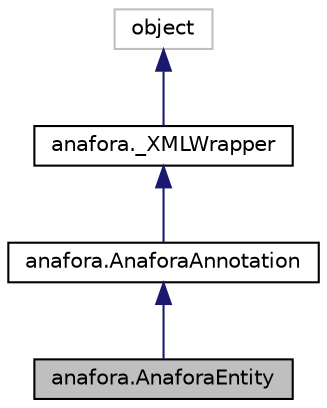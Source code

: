 digraph "anafora.AnaforaEntity"
{
  edge [fontname="Helvetica",fontsize="10",labelfontname="Helvetica",labelfontsize="10"];
  node [fontname="Helvetica",fontsize="10",shape=record];
  Node4 [label="anafora.AnaforaEntity",height=0.2,width=0.4,color="black", fillcolor="grey75", style="filled", fontcolor="black"];
  Node5 -> Node4 [dir="back",color="midnightblue",fontsize="10",style="solid",fontname="Helvetica"];
  Node5 [label="anafora.AnaforaAnnotation",height=0.2,width=0.4,color="black", fillcolor="white", style="filled",URL="$classanafora_1_1_anafora_annotation.html"];
  Node6 -> Node5 [dir="back",color="midnightblue",fontsize="10",style="solid",fontname="Helvetica"];
  Node6 [label="anafora._XMLWrapper",height=0.2,width=0.4,color="black", fillcolor="white", style="filled",URL="$classanafora_1_1___x_m_l_wrapper.html"];
  Node7 -> Node6 [dir="back",color="midnightblue",fontsize="10",style="solid",fontname="Helvetica"];
  Node7 [label="object",height=0.2,width=0.4,color="grey75", fillcolor="white", style="filled"];
}
